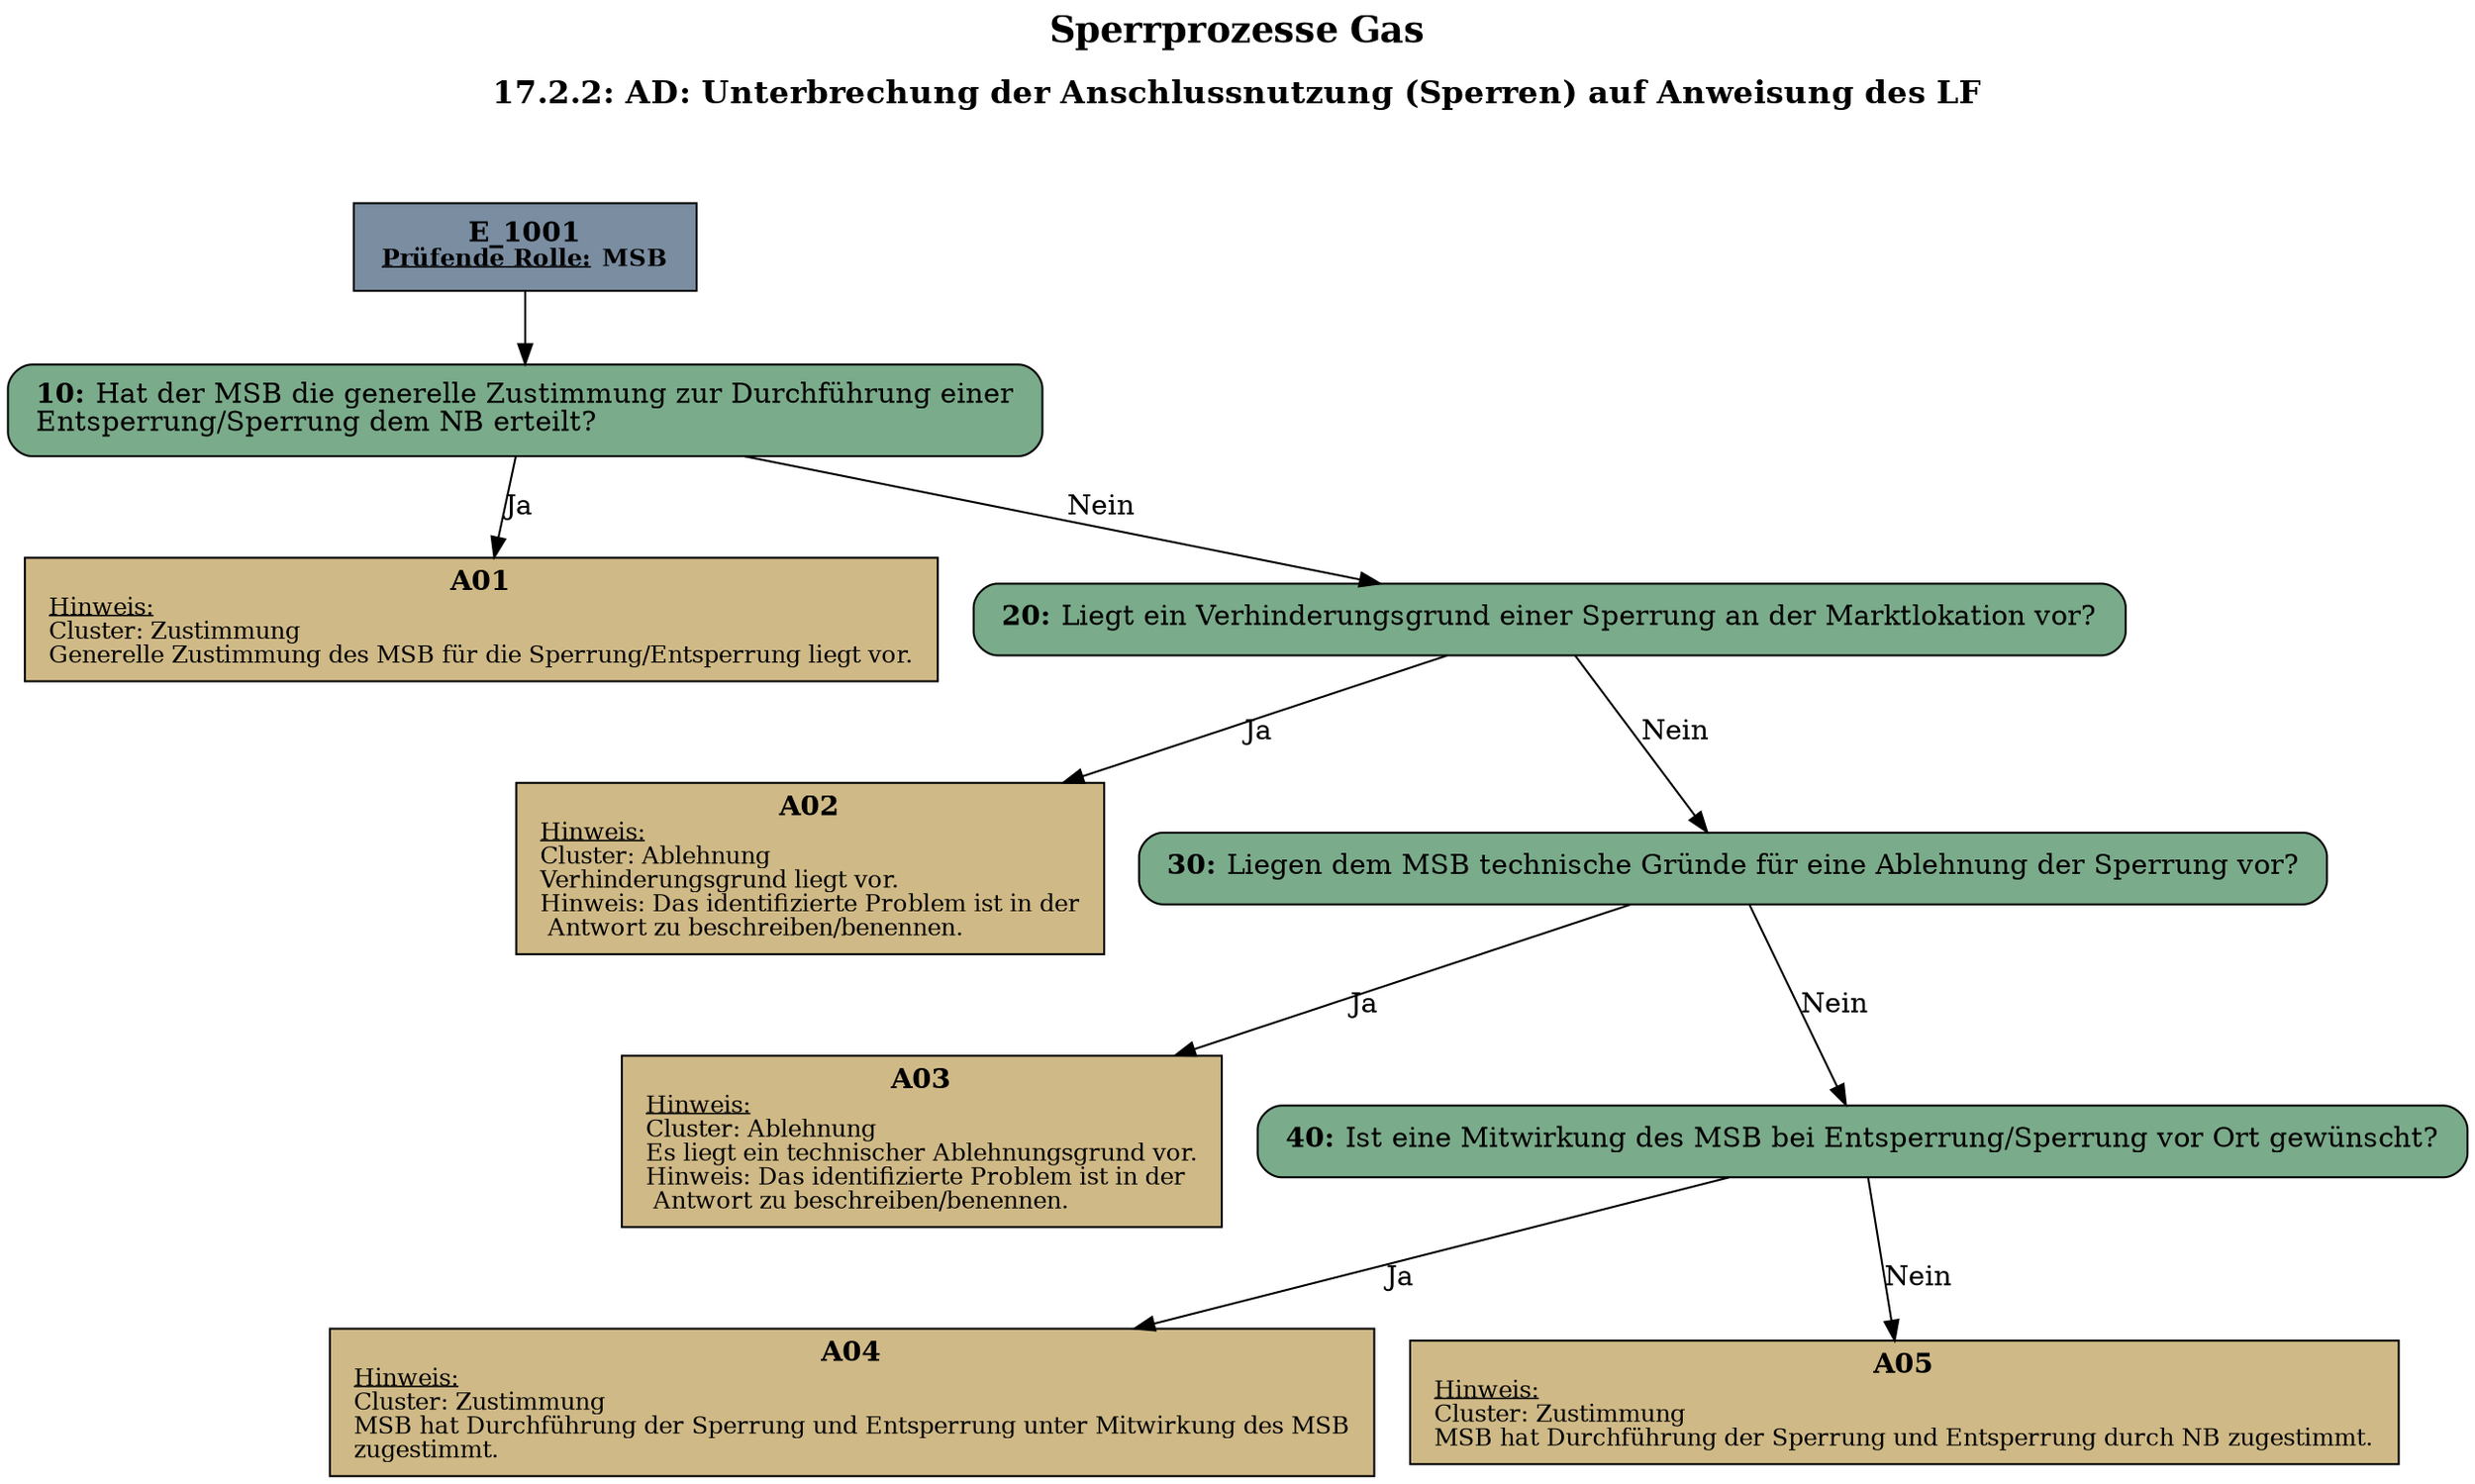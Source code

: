 digraph D {
    labelloc="t";
    label=<<B><FONT POINT-SIZE="18">Sperrprozesse Gas</FONT></B><BR/><BR/><B><FONT POINT-SIZE="16">17.2.2: AD: Unterbrechung der Anschlussnutzung (Sperren) auf Anweisung des LF</FONT></B><BR/><BR/><BR/><BR/>>;
    ratio="compress";
    concentrate=true;
    pack=true;
    rankdir=TB;
    packmode="array";
    size="20,20";
    "Start" [margin="0.2,0.12", shape=box, style=filled, fillcolor="#7a8da1", label=<<B>E_1001</B><BR align="center"/><FONT point-size="12"><B><U>Prüfende Rolle:</U> MSB</B></FONT><BR align="center"/>>];
    "10" [margin="0.2,0.12", shape=box, style="filled,rounded", fillcolor="#7aab8a", label=<<B>10: </B>Hat der MSB die generelle Zustimmung zur Durchführung einer<BR align="left"/>Entsperrung/Sperrung dem NB erteilt?<BR align="left"/>>];
    "A01" [margin="0.17,0.08", shape=box, style=filled, fillcolor="#cfb986", label=<<B>A01</B><BR align="center"/><FONT point-size="12"><U>Hinweis:</U><BR align="left"/>Cluster: Zustimmung<BR align="left"/>Generelle Zustimmung des MSB für die Sperrung/Entsperrung liegt vor.<BR align="left"/></FONT>>];
    "20" [margin="0.2,0.12", shape=box, style="filled,rounded", fillcolor="#7aab8a", label=<<B>20: </B>Liegt ein Verhinderungsgrund einer Sperrung an der Marktlokation vor?<BR align="left"/>>];
    "A02" [margin="0.17,0.08", shape=box, style=filled, fillcolor="#cfb986", label=<<B>A02</B><BR align="center"/><FONT point-size="12"><U>Hinweis:</U><BR align="left"/>Cluster: Ablehnung<BR align="left"/>Verhinderungsgrund liegt vor.<BR align="left"/>Hinweis: Das identifizierte Problem ist in der<BR align="left"/> Antwort zu beschreiben/benennen.<BR align="left"/></FONT>>];
    "30" [margin="0.2,0.12", shape=box, style="filled,rounded", fillcolor="#7aab8a", label=<<B>30: </B>Liegen dem MSB technische Gründe für eine Ablehnung der Sperrung vor?<BR align="left"/>>];
    "A03" [margin="0.17,0.08", shape=box, style=filled, fillcolor="#cfb986", label=<<B>A03</B><BR align="center"/><FONT point-size="12"><U>Hinweis:</U><BR align="left"/>Cluster: Ablehnung<BR align="left"/>Es liegt ein technischer Ablehnungsgrund vor.<BR align="left"/>Hinweis: Das identifizierte Problem ist in der<BR align="left"/> Antwort zu beschreiben/benennen.<BR align="left"/></FONT>>];
    "40" [margin="0.2,0.12", shape=box, style="filled,rounded", fillcolor="#7aab8a", label=<<B>40: </B>Ist eine Mitwirkung des MSB bei Entsperrung/Sperrung vor Ort gewünscht?<BR align="left"/>>];
    "A04" [margin="0.17,0.08", shape=box, style=filled, fillcolor="#cfb986", label=<<B>A04</B><BR align="center"/><FONT point-size="12"><U>Hinweis:</U><BR align="left"/>Cluster: Zustimmung<BR align="left"/>MSB hat Durchführung der Sperrung und Entsperrung unter Mitwirkung des MSB<BR align="left"/>zugestimmt.<BR align="left"/></FONT>>];
    "A05" [margin="0.17,0.08", shape=box, style=filled, fillcolor="#cfb986", label=<<B>A05</B><BR align="center"/><FONT point-size="12"><U>Hinweis:</U><BR align="left"/>Cluster: Zustimmung<BR align="left"/>MSB hat Durchführung der Sperrung und Entsperrung durch NB zugestimmt.<BR align="left"/></FONT>>];

    "Start" -> "10";
    "10" -> "A01" [label="Ja"];
    "10" -> "20" [label="Nein"];
    "20" -> "A02" [label="Ja"];
    "20" -> "30" [label="Nein"];
    "30" -> "A03" [label="Ja"];
    "30" -> "40" [label="Nein"];
    "40" -> "A04" [label="Ja"];
    "40" -> "A05" [label="Nein"];

    bgcolor="transparent";
}